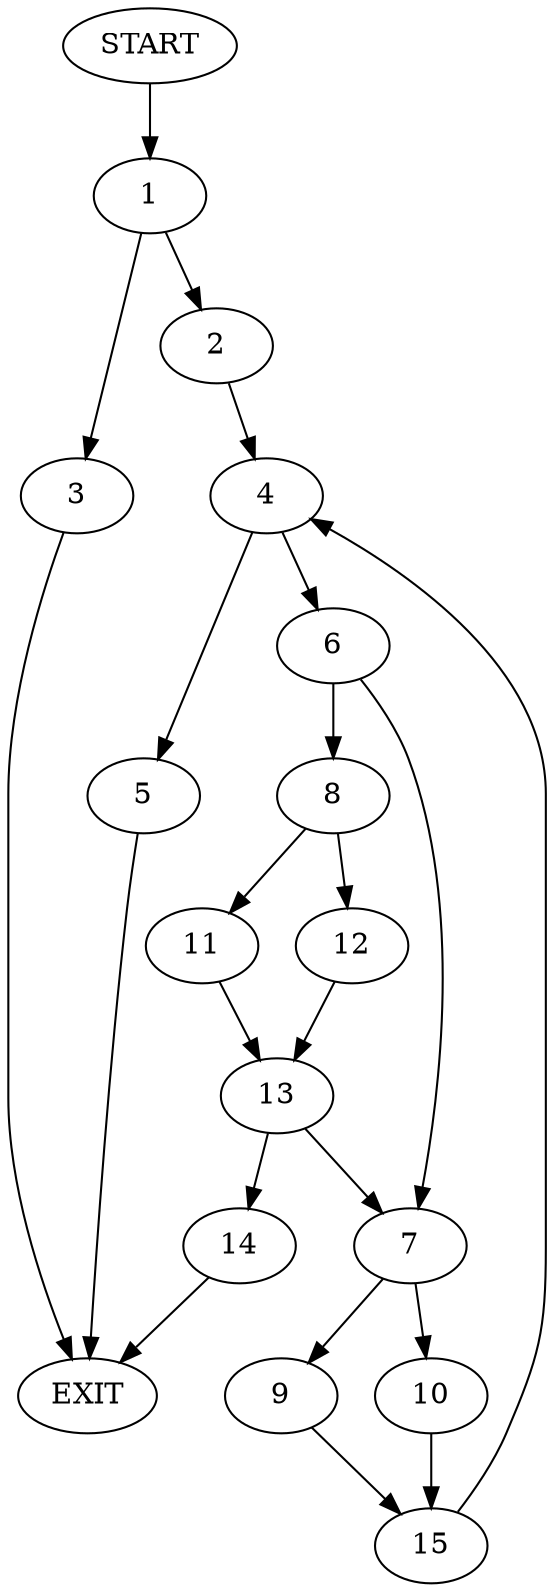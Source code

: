 digraph {
0 [label="START"]
16 [label="EXIT"]
0 -> 1
1 -> 2
1 -> 3
2 -> 4
3 -> 16
4 -> 5
4 -> 6
6 -> 7
6 -> 8
5 -> 16
7 -> 9
7 -> 10
8 -> 11
8 -> 12
12 -> 13
11 -> 13
13 -> 7
13 -> 14
14 -> 16
9 -> 15
10 -> 15
15 -> 4
}
